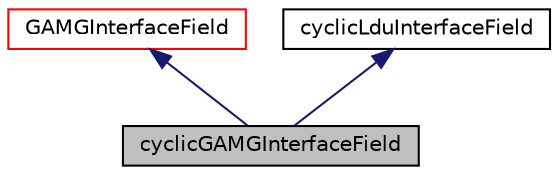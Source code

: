 digraph "cyclicGAMGInterfaceField"
{
  bgcolor="transparent";
  edge [fontname="Helvetica",fontsize="10",labelfontname="Helvetica",labelfontsize="10"];
  node [fontname="Helvetica",fontsize="10",shape=record];
  Node1 [label="cyclicGAMGInterfaceField",height=0.2,width=0.4,color="black", fillcolor="grey75", style="filled", fontcolor="black"];
  Node2 -> Node1 [dir="back",color="midnightblue",fontsize="10",style="solid",fontname="Helvetica"];
  Node2 [label="GAMGInterfaceField",height=0.2,width=0.4,color="red",URL="$a00915.html",tooltip="Abstract base class for GAMG agglomerated interface fields. "];
  Node3 -> Node1 [dir="back",color="midnightblue",fontsize="10",style="solid",fontname="Helvetica"];
  Node3 [label="cyclicLduInterfaceField",height=0.2,width=0.4,color="black",URL="$a00488.html",tooltip="Abstract base class for cyclic coupled interfaces. "];
}
